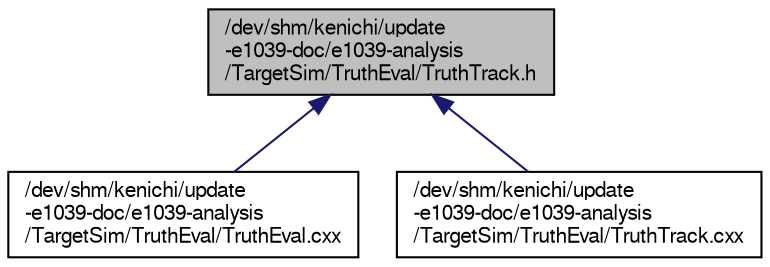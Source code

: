 digraph "/dev/shm/kenichi/update-e1039-doc/e1039-analysis/TargetSim/TruthEval/TruthTrack.h"
{
  bgcolor="transparent";
  edge [fontname="FreeSans",fontsize="10",labelfontname="FreeSans",labelfontsize="10"];
  node [fontname="FreeSans",fontsize="10",shape=record];
  Node1 [label="/dev/shm/kenichi/update\l-e1039-doc/e1039-analysis\l/TargetSim/TruthEval/TruthTrack.h",height=0.2,width=0.4,color="black", fillcolor="grey75", style="filled" fontcolor="black"];
  Node1 -> Node2 [dir="back",color="midnightblue",fontsize="10",style="solid",fontname="FreeSans"];
  Node2 [label="/dev/shm/kenichi/update\l-e1039-doc/e1039-analysis\l/TargetSim/TruthEval/TruthEval.cxx",height=0.2,width=0.4,color="black",URL="$d0/db6/TruthEval_8cxx.html"];
  Node1 -> Node3 [dir="back",color="midnightblue",fontsize="10",style="solid",fontname="FreeSans"];
  Node3 [label="/dev/shm/kenichi/update\l-e1039-doc/e1039-analysis\l/TargetSim/TruthEval/TruthTrack.cxx",height=0.2,width=0.4,color="black",URL="$d7/d57/TruthTrack_8cxx.html"];
}
